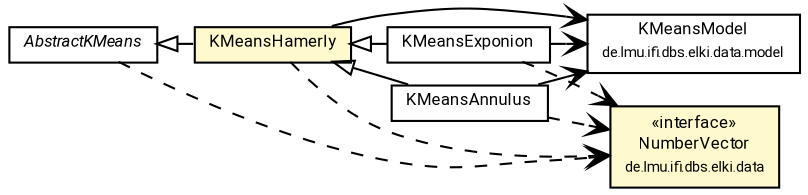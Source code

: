 #!/usr/local/bin/dot
#
# Class diagram 
# Generated by UMLGraph version R5_7_2-60-g0e99a6 (http://www.spinellis.gr/umlgraph/)
#

digraph G {
	graph [fontnames="svg"]
	edge [fontname="Roboto",fontsize=7,labelfontname="Roboto",labelfontsize=7,color="black"];
	node [fontname="Roboto",fontcolor="black",fontsize=8,shape=plaintext,margin=0,width=0,height=0];
	nodesep=0.15;
	ranksep=0.25;
	rankdir=LR;
	// de.lmu.ifi.dbs.elki.data.model.KMeansModel
	c5675098 [label=<<table title="de.lmu.ifi.dbs.elki.data.model.KMeansModel" border="0" cellborder="1" cellspacing="0" cellpadding="2" href="../../../data/model/KMeansModel.html" target="_parent">
		<tr><td><table border="0" cellspacing="0" cellpadding="1">
		<tr><td align="center" balign="center"> <font face="Roboto">KMeansModel</font> </td></tr>
		<tr><td align="center" balign="center"> <font face="Roboto" point-size="7.0">de.lmu.ifi.dbs.elki.data.model</font> </td></tr>
		</table></td></tr>
		</table>>, URL="../../../data/model/KMeansModel.html"];
	// de.lmu.ifi.dbs.elki.algorithm.clustering.kmeans.AbstractKMeans<V extends de.lmu.ifi.dbs.elki.data.NumberVector, M extends de.lmu.ifi.dbs.elki.data.model.Model>
	c5675308 [label=<<table title="de.lmu.ifi.dbs.elki.algorithm.clustering.kmeans.AbstractKMeans" border="0" cellborder="1" cellspacing="0" cellpadding="2" href="AbstractKMeans.html" target="_parent">
		<tr><td><table border="0" cellspacing="0" cellpadding="1">
		<tr><td align="center" balign="center"> <font face="Roboto"><i>AbstractKMeans</i></font> </td></tr>
		</table></td></tr>
		</table>>, URL="AbstractKMeans.html"];
	// de.lmu.ifi.dbs.elki.algorithm.clustering.kmeans.KMeansAnnulus<V extends de.lmu.ifi.dbs.elki.data.NumberVector>
	c5675321 [label=<<table title="de.lmu.ifi.dbs.elki.algorithm.clustering.kmeans.KMeansAnnulus" border="0" cellborder="1" cellspacing="0" cellpadding="2" href="KMeansAnnulus.html" target="_parent">
		<tr><td><table border="0" cellspacing="0" cellpadding="1">
		<tr><td align="center" balign="center"> <font face="Roboto">KMeansAnnulus</font> </td></tr>
		</table></td></tr>
		</table>>, URL="KMeansAnnulus.html"];
	// de.lmu.ifi.dbs.elki.algorithm.clustering.kmeans.KMeansExponion<V extends de.lmu.ifi.dbs.elki.data.NumberVector>
	c5675324 [label=<<table title="de.lmu.ifi.dbs.elki.algorithm.clustering.kmeans.KMeansExponion" border="0" cellborder="1" cellspacing="0" cellpadding="2" href="KMeansExponion.html" target="_parent">
		<tr><td><table border="0" cellspacing="0" cellpadding="1">
		<tr><td align="center" balign="center"> <font face="Roboto">KMeansExponion</font> </td></tr>
		</table></td></tr>
		</table>>, URL="KMeansExponion.html"];
	// de.lmu.ifi.dbs.elki.algorithm.clustering.kmeans.KMeansHamerly<V extends de.lmu.ifi.dbs.elki.data.NumberVector>
	c5675342 [label=<<table title="de.lmu.ifi.dbs.elki.algorithm.clustering.kmeans.KMeansHamerly" border="0" cellborder="1" cellspacing="0" cellpadding="2" bgcolor="lemonChiffon" href="KMeansHamerly.html" target="_parent">
		<tr><td><table border="0" cellspacing="0" cellpadding="1">
		<tr><td align="center" balign="center"> <font face="Roboto">KMeansHamerly</font> </td></tr>
		</table></td></tr>
		</table>>, URL="KMeansHamerly.html"];
	// de.lmu.ifi.dbs.elki.data.NumberVector
	c5675665 [label=<<table title="de.lmu.ifi.dbs.elki.data.NumberVector" border="0" cellborder="1" cellspacing="0" cellpadding="2" bgcolor="LemonChiffon" href="../../../data/NumberVector.html" target="_parent">
		<tr><td><table border="0" cellspacing="0" cellpadding="1">
		<tr><td align="center" balign="center"> &#171;interface&#187; </td></tr>
		<tr><td align="center" balign="center"> <font face="Roboto">NumberVector</font> </td></tr>
		<tr><td align="center" balign="center"> <font face="Roboto" point-size="7.0">de.lmu.ifi.dbs.elki.data</font> </td></tr>
		</table></td></tr>
		</table>>, URL="../../../data/NumberVector.html"];
	// de.lmu.ifi.dbs.elki.algorithm.clustering.kmeans.KMeansAnnulus<V extends de.lmu.ifi.dbs.elki.data.NumberVector> extends de.lmu.ifi.dbs.elki.algorithm.clustering.kmeans.KMeansHamerly<V extends de.lmu.ifi.dbs.elki.data.NumberVector>
	c5675342 -> c5675321 [arrowtail=empty,dir=back,weight=10];
	// de.lmu.ifi.dbs.elki.algorithm.clustering.kmeans.KMeansAnnulus<V extends de.lmu.ifi.dbs.elki.data.NumberVector> navassoc de.lmu.ifi.dbs.elki.data.model.KMeansModel
	c5675321 -> c5675098 [arrowhead=open,weight=1];
	// de.lmu.ifi.dbs.elki.algorithm.clustering.kmeans.KMeansExponion<V extends de.lmu.ifi.dbs.elki.data.NumberVector> extends de.lmu.ifi.dbs.elki.algorithm.clustering.kmeans.KMeansHamerly<V extends de.lmu.ifi.dbs.elki.data.NumberVector>
	c5675342 -> c5675324 [arrowtail=empty,dir=back,weight=10];
	// de.lmu.ifi.dbs.elki.algorithm.clustering.kmeans.KMeansExponion<V extends de.lmu.ifi.dbs.elki.data.NumberVector> navassoc de.lmu.ifi.dbs.elki.data.model.KMeansModel
	c5675324 -> c5675098 [arrowhead=open,weight=1];
	// de.lmu.ifi.dbs.elki.algorithm.clustering.kmeans.KMeansHamerly<V extends de.lmu.ifi.dbs.elki.data.NumberVector> extends de.lmu.ifi.dbs.elki.algorithm.clustering.kmeans.AbstractKMeans<V extends de.lmu.ifi.dbs.elki.data.NumberVector, M extends de.lmu.ifi.dbs.elki.data.model.Model>
	c5675308 -> c5675342 [arrowtail=empty,dir=back,weight=10];
	// de.lmu.ifi.dbs.elki.algorithm.clustering.kmeans.KMeansHamerly<V extends de.lmu.ifi.dbs.elki.data.NumberVector> navassoc de.lmu.ifi.dbs.elki.data.model.KMeansModel
	c5675342 -> c5675098 [arrowhead=open,weight=1];
	// de.lmu.ifi.dbs.elki.algorithm.clustering.kmeans.AbstractKMeans<V extends de.lmu.ifi.dbs.elki.data.NumberVector, M extends de.lmu.ifi.dbs.elki.data.model.Model> depend de.lmu.ifi.dbs.elki.data.NumberVector
	c5675308 -> c5675665 [arrowhead=open,style=dashed,weight=0];
	// de.lmu.ifi.dbs.elki.algorithm.clustering.kmeans.KMeansAnnulus<V extends de.lmu.ifi.dbs.elki.data.NumberVector> depend de.lmu.ifi.dbs.elki.data.NumberVector
	c5675321 -> c5675665 [arrowhead=open,style=dashed,weight=0];
	// de.lmu.ifi.dbs.elki.algorithm.clustering.kmeans.KMeansExponion<V extends de.lmu.ifi.dbs.elki.data.NumberVector> depend de.lmu.ifi.dbs.elki.data.NumberVector
	c5675324 -> c5675665 [arrowhead=open,style=dashed,weight=0];
	// de.lmu.ifi.dbs.elki.algorithm.clustering.kmeans.KMeansHamerly<V extends de.lmu.ifi.dbs.elki.data.NumberVector> depend de.lmu.ifi.dbs.elki.data.NumberVector
	c5675342 -> c5675665 [arrowhead=open,style=dashed,weight=0];
}


